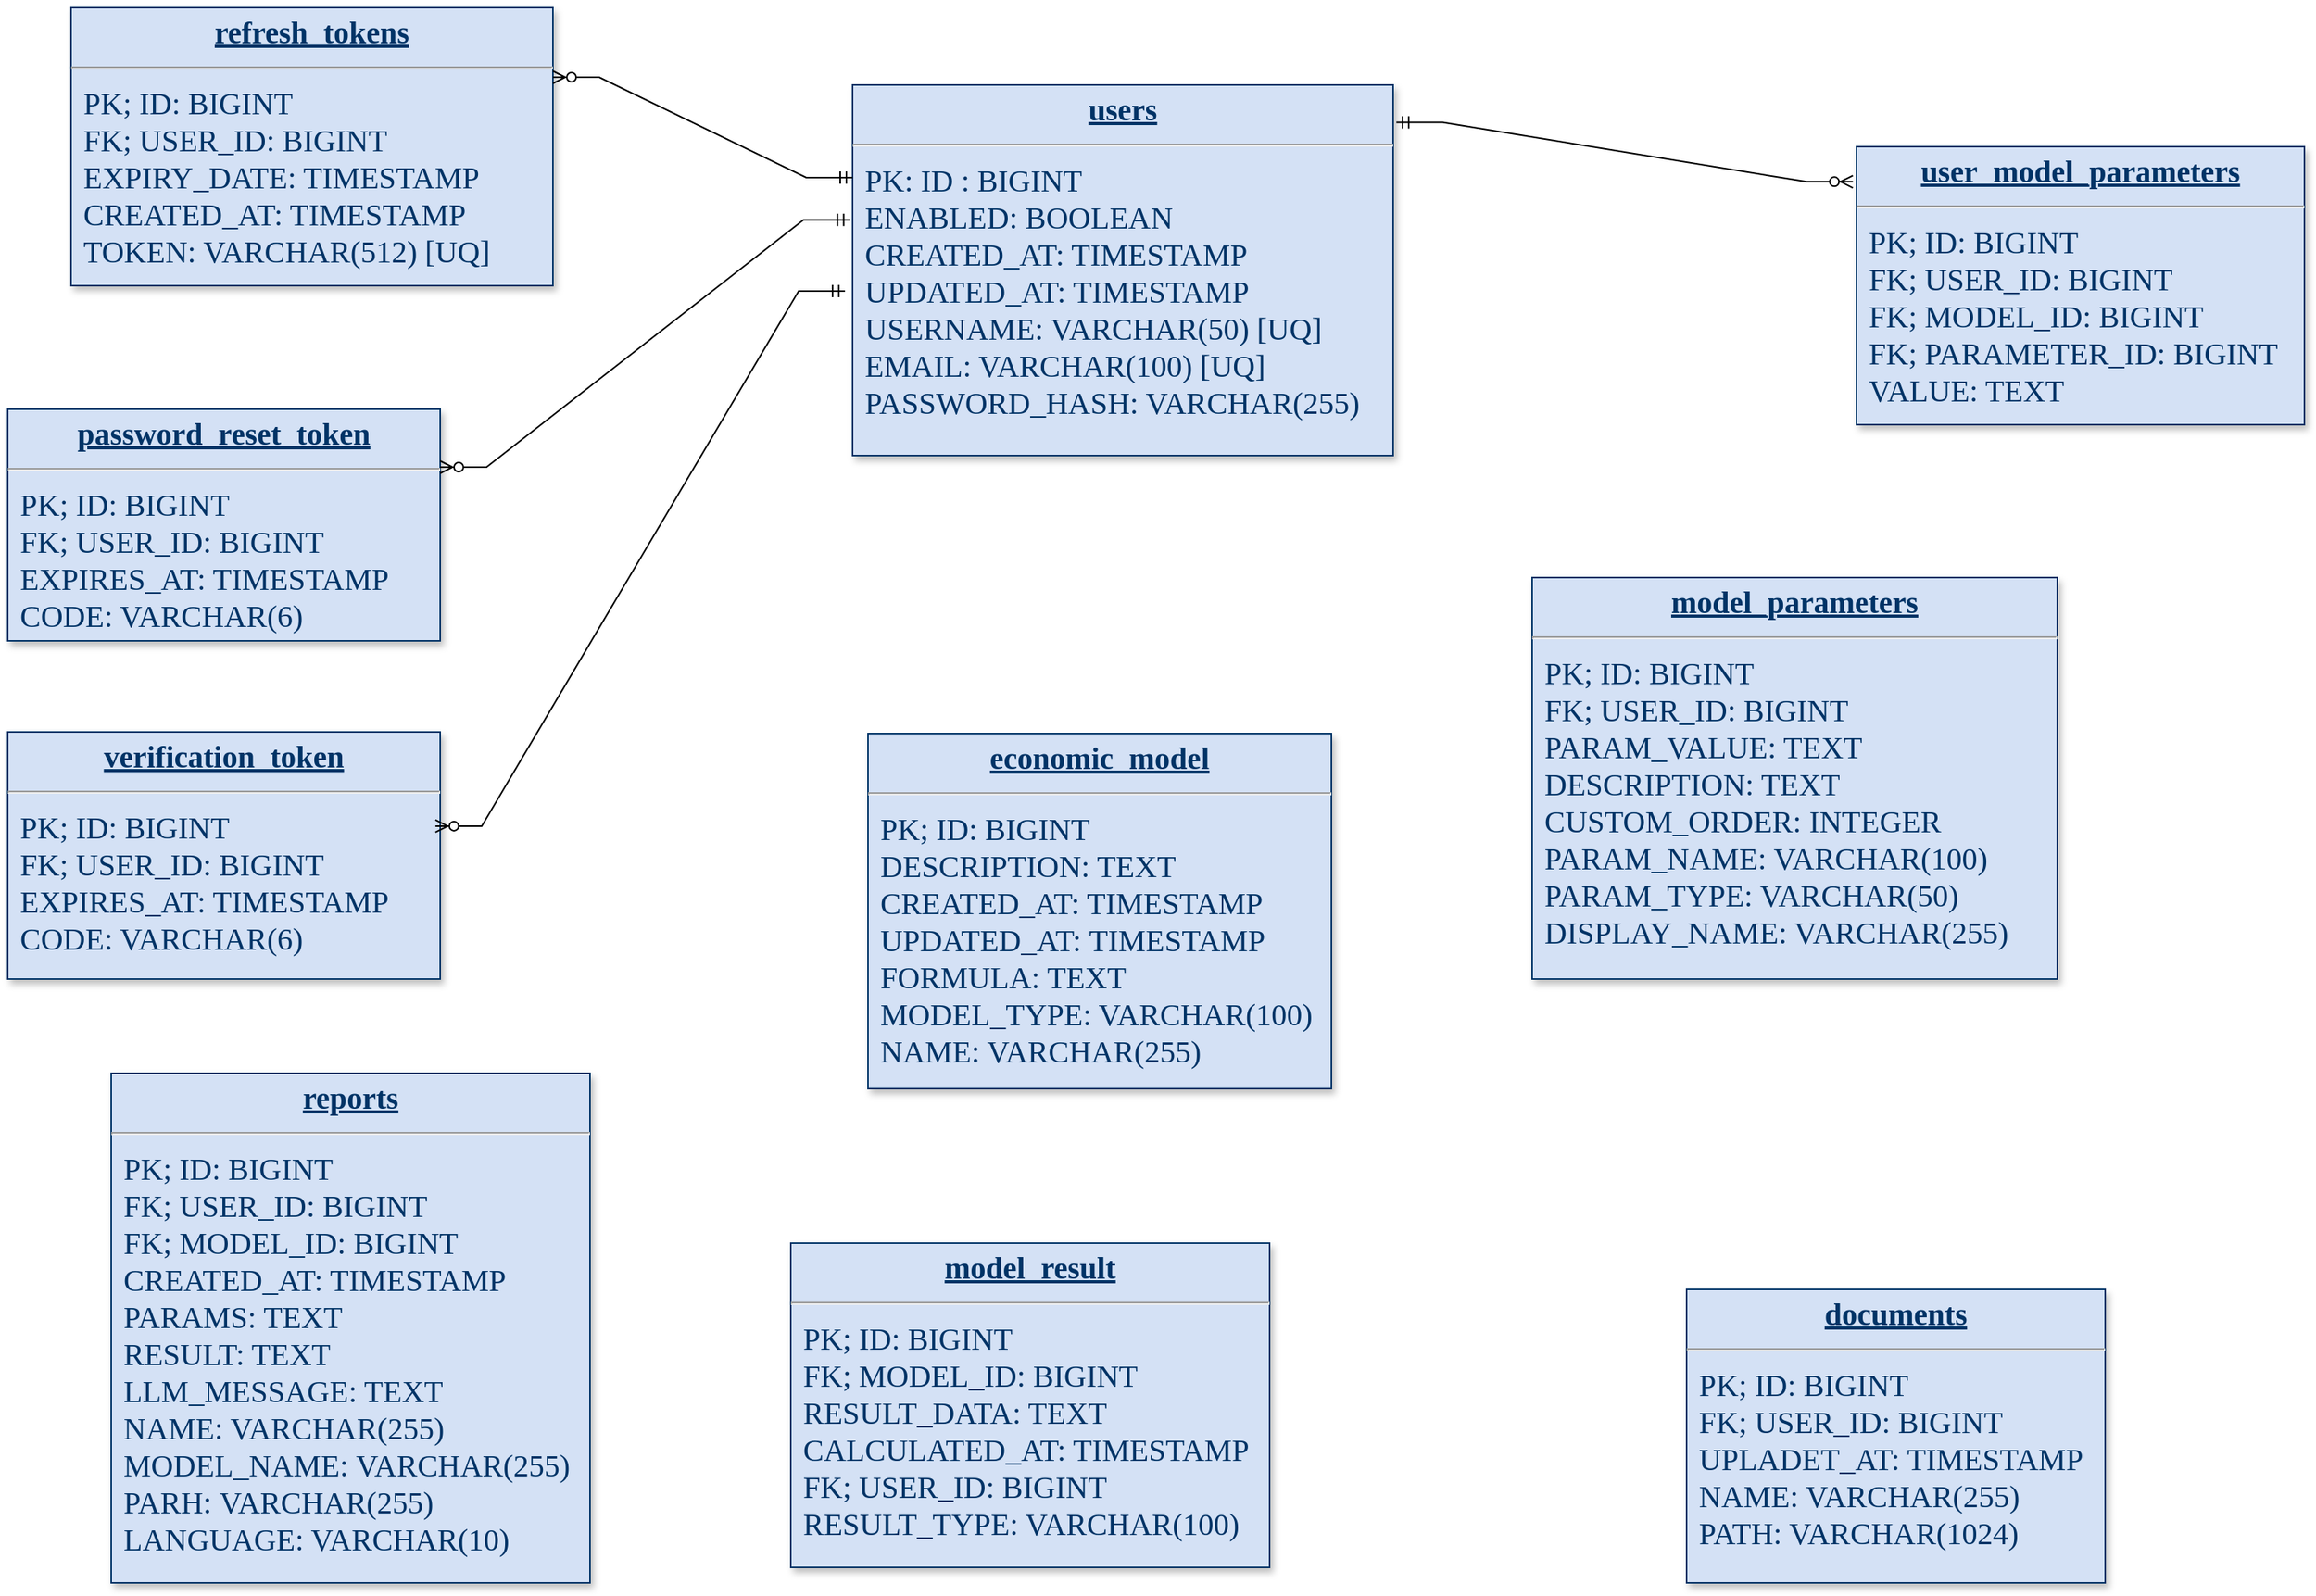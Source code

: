 <mxfile version="27.1.6">
  <diagram name="Page-1" id="efa7a0a1-bf9b-a30e-e6df-94a7791c09e9">
    <mxGraphModel dx="2194" dy="1155" grid="1" gridSize="10" guides="1" tooltips="1" connect="1" arrows="1" fold="1" page="1" pageScale="1" pageWidth="826" pageHeight="1169" background="none" math="0" shadow="0">
      <root>
        <mxCell id="0" />
        <mxCell id="1" parent="0" />
        <mxCell id="22" value="&lt;p style=&quot;margin: 0px; margin-top: 4px; text-align: center; text-decoration: underline;&quot;&gt;&lt;strong&gt;users&lt;/strong&gt;&lt;/p&gt;&lt;hr&gt;&lt;p style=&quot;margin: 0px; margin-left: 8px;&quot;&gt;PK: ID : BIGINT&lt;/p&gt;&lt;p style=&quot;margin: 0px; margin-left: 8px;&quot;&gt;ENABLED: BOOLEAN&lt;/p&gt;&lt;p style=&quot;margin: 0px; margin-left: 8px;&quot;&gt;CREATED_AT: TIMESTAMP&lt;/p&gt;&lt;p style=&quot;margin: 0px; margin-left: 8px;&quot;&gt;UPDATED_AT: TIMESTAMP&lt;/p&gt;&lt;p style=&quot;margin: 0px; margin-left: 8px;&quot;&gt;USERNAME: VARCHAR(50) [UQ]&lt;/p&gt;&lt;p style=&quot;margin: 0px; margin-left: 8px;&quot;&gt;EMAIL: VARCHAR(100) [UQ]&lt;/p&gt;&lt;p style=&quot;margin: 0px; margin-left: 8px;&quot;&gt;PASSWORD_HASH: VARCHAR(255)&lt;/p&gt;&lt;p style=&quot;margin: 0px; margin-left: 8px;&quot;&gt;&lt;br&gt;&lt;/p&gt;" style="verticalAlign=top;align=left;overflow=fill;fontSize=20;fontFamily=Times New Roman;html=1;strokeColor=#003366;shadow=1;fillColor=#D4E1F5;fontColor=#003366" parent="1" vertex="1">
          <mxGeometry x="680" y="70" width="350" height="240" as="geometry" />
        </mxCell>
        <mxCell id="26" value="&lt;p style=&quot;margin: 0px; margin-top: 4px; text-align: center; text-decoration: underline;&quot;&gt;&lt;b&gt;user_model_parameters&lt;/b&gt;&lt;/p&gt;&lt;hr&gt;&lt;p style=&quot;margin: 0px; margin-left: 8px;&quot;&gt;PK; ID: BIGINT&lt;/p&gt;&lt;p style=&quot;margin: 0px; margin-left: 8px;&quot;&gt;FK; USER_ID: BIGINT&lt;/p&gt;&lt;p style=&quot;margin: 0px; margin-left: 8px;&quot;&gt;FK; MODEL_ID: BIGINT&lt;/p&gt;&lt;p style=&quot;margin: 0px; margin-left: 8px;&quot;&gt;FK; PARAMETER_ID: BIGINT&lt;/p&gt;&lt;p style=&quot;margin: 0px; margin-left: 8px;&quot;&gt;VALUE: TEXT&lt;/p&gt;" style="verticalAlign=top;align=left;overflow=fill;fontSize=20;fontFamily=Times New Roman;html=1;strokeColor=#003366;shadow=1;fillColor=#D4E1F5;fontColor=#003366" parent="1" vertex="1">
          <mxGeometry x="1330" y="110" width="290" height="180" as="geometry" />
        </mxCell>
        <mxCell id="27" value="&lt;p style=&quot;margin: 0px; margin-top: 4px; text-align: center; text-decoration: underline;&quot;&gt;&lt;strong&gt;reports&lt;/strong&gt;&lt;/p&gt;&lt;hr&gt;&lt;p style=&quot;margin: 0px; margin-left: 8px;&quot;&gt;PK; ID: BIGINT&lt;/p&gt;&lt;p style=&quot;margin: 0px; margin-left: 8px;&quot;&gt;FK; USER_ID: BIGINT&lt;/p&gt;&lt;p style=&quot;margin: 0px; margin-left: 8px;&quot;&gt;FK; MODEL_ID: BIGINT&lt;/p&gt;&lt;p style=&quot;margin: 0px; margin-left: 8px;&quot;&gt;CREATED_AT: TIMESTAMP&lt;/p&gt;&lt;p style=&quot;margin: 0px; margin-left: 8px;&quot;&gt;PARAMS: TEXT&lt;/p&gt;&lt;p style=&quot;margin: 0px; margin-left: 8px;&quot;&gt;RESULT: TEXT&lt;/p&gt;&lt;p style=&quot;margin: 0px; margin-left: 8px;&quot;&gt;LLM_MESSAGE: TEXT&lt;/p&gt;&lt;p style=&quot;margin: 0px; margin-left: 8px;&quot;&gt;NAME: VARCHAR(255)&lt;/p&gt;&lt;p style=&quot;margin: 0px; margin-left: 8px;&quot;&gt;MODEL_NAME:&amp;nbsp;&lt;span style=&quot;background-color: transparent; color: light-dark(rgb(0, 51, 102), rgb(161, 205, 249));&quot;&gt;VARCHAR(255)&lt;/span&gt;&lt;/p&gt;&lt;p style=&quot;margin: 0px; margin-left: 8px;&quot;&gt;&lt;span style=&quot;background-color: transparent; color: light-dark(rgb(0, 51, 102), rgb(161, 205, 249));&quot;&gt;PARH:&amp;nbsp;&lt;/span&gt;&lt;span style=&quot;background-color: transparent; color: light-dark(rgb(0, 51, 102), rgb(161, 205, 249));&quot;&gt;VARCHAR(255)&lt;/span&gt;&lt;/p&gt;&lt;p style=&quot;margin: 0px; margin-left: 8px;&quot;&gt;&lt;span style=&quot;background-color: transparent; color: light-dark(rgb(0, 51, 102), rgb(161, 205, 249));&quot;&gt;LANGUAGE: VARCHAR(10)&lt;/span&gt;&lt;/p&gt;" style="verticalAlign=top;align=left;overflow=fill;fontSize=20;fontFamily=Times New Roman;html=1;strokeColor=#003366;shadow=1;fillColor=#D4E1F5;fontColor=#003366" parent="1" vertex="1">
          <mxGeometry x="200" y="710" width="310" height="330" as="geometry" />
        </mxCell>
        <mxCell id="28" value="&lt;p style=&quot;margin: 0px; margin-top: 4px; text-align: center; text-decoration: underline;&quot;&gt;&lt;strong&gt;documents&lt;/strong&gt;&lt;/p&gt;&lt;hr&gt;&lt;p style=&quot;margin: 0px; margin-left: 8px;&quot;&gt;PK; ID: BIGINT&lt;/p&gt;&lt;p style=&quot;margin: 0px; margin-left: 8px;&quot;&gt;FK; USER_ID: BIGINT&lt;/p&gt;&lt;p style=&quot;margin: 0px; margin-left: 8px;&quot;&gt;UPLADET_AT: TIMESTAMP&lt;/p&gt;&lt;p style=&quot;margin: 0px; margin-left: 8px;&quot;&gt;NAME: VARCHAR(255)&lt;/p&gt;&lt;p style=&quot;margin: 0px; margin-left: 8px;&quot;&gt;PATH: VARCHAR(1024)&lt;/p&gt;&lt;p style=&quot;margin: 0px; margin-left: 8px;&quot;&gt;&lt;br&gt;&lt;/p&gt;" style="verticalAlign=top;align=left;overflow=fill;fontSize=20;fontFamily=Times New Roman;html=1;strokeColor=#003366;shadow=1;fillColor=#D4E1F5;fontColor=#003366" parent="1" vertex="1">
          <mxGeometry x="1220" y="850" width="271" height="190" as="geometry" />
        </mxCell>
        <mxCell id="30" value="&lt;p style=&quot;margin: 0px; margin-top: 4px; text-align: center; text-decoration: underline;&quot;&gt;&lt;strong&gt;economic_model&lt;/strong&gt;&lt;/p&gt;&lt;hr&gt;&lt;p style=&quot;margin: 0px; margin-left: 8px;&quot;&gt;PK; ID: BIGINT&lt;/p&gt;&lt;p style=&quot;margin: 0px; margin-left: 8px;&quot;&gt;DESCRIPTION: TEXT&lt;/p&gt;&lt;p style=&quot;margin: 0px; margin-left: 8px;&quot;&gt;CREATED_AT: TIMESTAMP&lt;/p&gt;&lt;p style=&quot;margin: 0px; margin-left: 8px;&quot;&gt;UPDATED_AT:&amp;nbsp;&lt;span style=&quot;background-color: transparent; color: light-dark(rgb(0, 51, 102), rgb(161, 205, 249));&quot;&gt;TIMESTAMP&lt;/span&gt;&lt;/p&gt;&lt;p style=&quot;margin: 0px; margin-left: 8px;&quot;&gt;FORMULA: TEXT&lt;/p&gt;&lt;p style=&quot;margin: 0px; margin-left: 8px;&quot;&gt;MODEL_TYPE: VARCHAR(100)&lt;/p&gt;&lt;p style=&quot;margin: 0px; margin-left: 8px;&quot;&gt;NAME: VARCHAR(255)&lt;/p&gt;" style="verticalAlign=top;align=left;overflow=fill;fontSize=20;fontFamily=Times New Roman;html=1;strokeColor=#003366;shadow=1;fillColor=#D4E1F5;fontColor=#003366" parent="1" vertex="1">
          <mxGeometry x="690" y="490" width="300" height="230" as="geometry" />
        </mxCell>
        <mxCell id="31" value="&lt;p style=&quot;margin: 0px; margin-top: 4px; text-align: center; text-decoration: underline;&quot;&gt;&lt;strong&gt;refresh_tokens&lt;/strong&gt;&lt;/p&gt;&lt;hr&gt;&lt;p style=&quot;margin: 0px; margin-left: 8px;&quot;&gt;PK; ID: BIGINT&lt;/p&gt;&lt;p style=&quot;margin: 0px; margin-left: 8px;&quot;&gt;FK; USER_ID: BIGINT&lt;/p&gt;&lt;p style=&quot;margin: 0px; margin-left: 8px;&quot;&gt;EXPIRY_DATE: TIMESTAMP&lt;/p&gt;&lt;p style=&quot;margin: 0px; margin-left: 8px;&quot;&gt;CREATED_AT: TIMESTAMP&lt;/p&gt;&lt;p style=&quot;margin: 0px; margin-left: 8px;&quot;&gt;TOKEN: VARCHAR(512) [UQ]&lt;/p&gt;" style="verticalAlign=top;align=left;overflow=fill;fontSize=20;fontFamily=Times New Roman;html=1;strokeColor=#003366;shadow=1;fillColor=#D4E1F5;fontColor=#003366" parent="1" vertex="1">
          <mxGeometry x="174" y="20" width="312" height="180" as="geometry" />
        </mxCell>
        <mxCell id="32" value="&lt;p style=&quot;margin: 0px; margin-top: 4px; text-align: center; text-decoration: underline;&quot;&gt;&lt;strong&gt;model_result&lt;/strong&gt;&lt;/p&gt;&lt;hr&gt;&lt;p style=&quot;margin: 0px; margin-left: 8px;&quot;&gt;PK; ID: BIGINT&lt;/p&gt;&lt;p style=&quot;margin: 0px; margin-left: 8px;&quot;&gt;FK; MODEL_ID: BIGINT&lt;/p&gt;&lt;p style=&quot;margin: 0px; margin-left: 8px;&quot;&gt;RESULT_DATA: TEXT&lt;/p&gt;&lt;p style=&quot;margin: 0px; margin-left: 8px;&quot;&gt;CALCULATED_AT: TIMESTAMP&lt;/p&gt;&lt;p style=&quot;margin: 0px; margin-left: 8px;&quot;&gt;FK; USER_ID: BIGINT&lt;/p&gt;&lt;p style=&quot;margin: 0px; margin-left: 8px;&quot;&gt;RESULT_TYPE: VARCHAR(100)&lt;/p&gt;" style="verticalAlign=top;align=left;overflow=fill;fontSize=20;fontFamily=Times New Roman;html=1;strokeColor=#003366;shadow=1;fillColor=#D4E1F5;fontColor=#003366" parent="1" vertex="1">
          <mxGeometry x="640" y="820" width="310" height="210" as="geometry" />
        </mxCell>
        <mxCell id="33" value="&lt;p style=&quot;margin: 0px; margin-top: 4px; text-align: center; text-decoration: underline;&quot;&gt;&lt;strong&gt;verification_token&lt;/strong&gt;&lt;/p&gt;&lt;hr&gt;&lt;p style=&quot;margin: 0px; margin-left: 8px;&quot;&gt;PK; ID: BIGINT&lt;/p&gt;&lt;p style=&quot;margin: 0px; margin-left: 8px;&quot;&gt;FK; USER_ID: BIGINT&lt;/p&gt;&lt;p style=&quot;margin: 0px; margin-left: 8px;&quot;&gt;EXPIRES_AT: TIMESTAMP&lt;/p&gt;&lt;p style=&quot;margin: 0px; margin-left: 8px;&quot;&gt;CODE: VARCHAR(6)&lt;/p&gt;" style="verticalAlign=top;align=left;overflow=fill;fontSize=20;fontFamily=Times New Roman;html=1;strokeColor=#003366;shadow=1;fillColor=#D4E1F5;fontColor=#003366" parent="1" vertex="1">
          <mxGeometry x="133" y="489" width="280" height="160" as="geometry" />
        </mxCell>
        <mxCell id="34" value="&lt;p style=&quot;margin: 0px ; margin-top: 4px ; text-align: center ; text-decoration: underline&quot;&gt;&lt;b&gt;password_reset_token&lt;/b&gt;&lt;/p&gt;&lt;hr&gt;&lt;p style=&quot;margin: 0px ; margin-left: 8px&quot;&gt;PK; ID: BIGINT&lt;/p&gt;&lt;p style=&quot;margin: 0px ; margin-left: 8px&quot;&gt;FK; USER_ID: BIGINT&lt;/p&gt;&lt;p style=&quot;margin: 0px ; margin-left: 8px&quot;&gt;EXPIRES_AT: TIMESTAMP&lt;/p&gt;&lt;p style=&quot;margin: 0px ; margin-left: 8px&quot;&gt;CODE: VARCHAR(6)&lt;/p&gt;" style="verticalAlign=top;align=left;overflow=fill;fontSize=20;fontFamily=Times New Roman;html=1;strokeColor=#003366;shadow=1;fillColor=#D4E1F5;fontColor=#003366" parent="1" vertex="1">
          <mxGeometry x="133" y="280" width="280" height="150" as="geometry" />
        </mxCell>
        <mxCell id="35" value="&lt;p style=&quot;margin: 0px; margin-top: 4px; text-align: center; text-decoration: underline;&quot;&gt;&lt;strong&gt;model_parameters&lt;/strong&gt;&lt;/p&gt;&lt;hr&gt;&lt;p style=&quot;margin: 0px; margin-left: 8px;&quot;&gt;PK; ID: BIGINT&lt;/p&gt;&lt;p style=&quot;margin: 0px; margin-left: 8px;&quot;&gt;FK; USER_ID: BIGINT&lt;/p&gt;&lt;p style=&quot;margin: 0px; margin-left: 8px;&quot;&gt;PARAM_VALUE: TEXT&lt;/p&gt;&lt;p style=&quot;margin: 0px; margin-left: 8px;&quot;&gt;DESCRIPTION: TEXT&lt;/p&gt;&lt;p style=&quot;margin: 0px; margin-left: 8px;&quot;&gt;CUSTOM_ORDER: INTEGER&lt;/p&gt;&lt;p style=&quot;margin: 0px; margin-left: 8px;&quot;&gt;PARAM_NAME: VARCHAR(100)&lt;/p&gt;&lt;p style=&quot;margin: 0px; margin-left: 8px;&quot;&gt;PARAM_TYPE: VARCHAR(50)&lt;/p&gt;&lt;p style=&quot;margin: 0px; margin-left: 8px;&quot;&gt;DISPLAY_NAME: VARCHAR(255)&lt;/p&gt;&lt;p style=&quot;margin: 0px; margin-left: 8px;&quot;&gt;&lt;br&gt;&lt;/p&gt;" style="verticalAlign=top;align=left;overflow=fill;fontSize=20;fontFamily=Times New Roman;html=1;strokeColor=#003366;shadow=1;fillColor=#D4E1F5;fontColor=#003366" parent="1" vertex="1">
          <mxGeometry x="1120" y="389" width="340" height="260" as="geometry" />
        </mxCell>
        <mxCell id="nApAKDOfuFkK6AgpzJe1-119" value="" style="edgeStyle=entityRelationEdgeStyle;fontSize=12;html=1;endArrow=ERzeroToMany;startArrow=ERmandOne;rounded=0;exitX=0;exitY=0.25;exitDx=0;exitDy=0;entryX=1;entryY=0.25;entryDx=0;entryDy=0;" edge="1" parent="1" source="22" target="31">
          <mxGeometry width="100" height="100" relative="1" as="geometry">
            <mxPoint x="486" y="420" as="sourcePoint" />
            <mxPoint x="586" y="320" as="targetPoint" />
          </mxGeometry>
        </mxCell>
        <mxCell id="nApAKDOfuFkK6AgpzJe1-121" value="" style="edgeStyle=entityRelationEdgeStyle;fontSize=12;html=1;endArrow=ERzeroToMany;startArrow=ERmandOne;rounded=0;exitX=-0.005;exitY=0.364;exitDx=0;exitDy=0;entryX=1;entryY=0.25;entryDx=0;entryDy=0;exitPerimeter=0;" edge="1" parent="1" source="22" target="34">
          <mxGeometry width="100" height="100" relative="1" as="geometry">
            <mxPoint x="794" y="385" as="sourcePoint" />
            <mxPoint x="600" y="320" as="targetPoint" />
          </mxGeometry>
        </mxCell>
        <mxCell id="nApAKDOfuFkK6AgpzJe1-122" value="" style="edgeStyle=entityRelationEdgeStyle;fontSize=12;html=1;endArrow=ERzeroToMany;startArrow=ERmandOne;rounded=0;exitX=-0.014;exitY=0.556;exitDx=0;exitDy=0;entryX=0.989;entryY=0.381;entryDx=0;entryDy=0;exitPerimeter=0;entryPerimeter=0;" edge="1" parent="1" source="22" target="33">
          <mxGeometry width="100" height="100" relative="1" as="geometry">
            <mxPoint x="614" y="290" as="sourcePoint" />
            <mxPoint x="420" y="225" as="targetPoint" />
          </mxGeometry>
        </mxCell>
        <mxCell id="nApAKDOfuFkK6AgpzJe1-124" value="" style="edgeStyle=entityRelationEdgeStyle;fontSize=12;html=1;endArrow=ERzeroToMany;startArrow=ERmandOne;rounded=0;exitX=1.006;exitY=0.101;exitDx=0;exitDy=0;entryX=-0.008;entryY=0.126;entryDx=0;entryDy=0;exitPerimeter=0;entryPerimeter=0;" edge="1" parent="1" source="22" target="26">
          <mxGeometry width="100" height="100" relative="1" as="geometry">
            <mxPoint x="944" y="455" as="sourcePoint" />
            <mxPoint x="750" y="390" as="targetPoint" />
          </mxGeometry>
        </mxCell>
      </root>
    </mxGraphModel>
  </diagram>
</mxfile>
